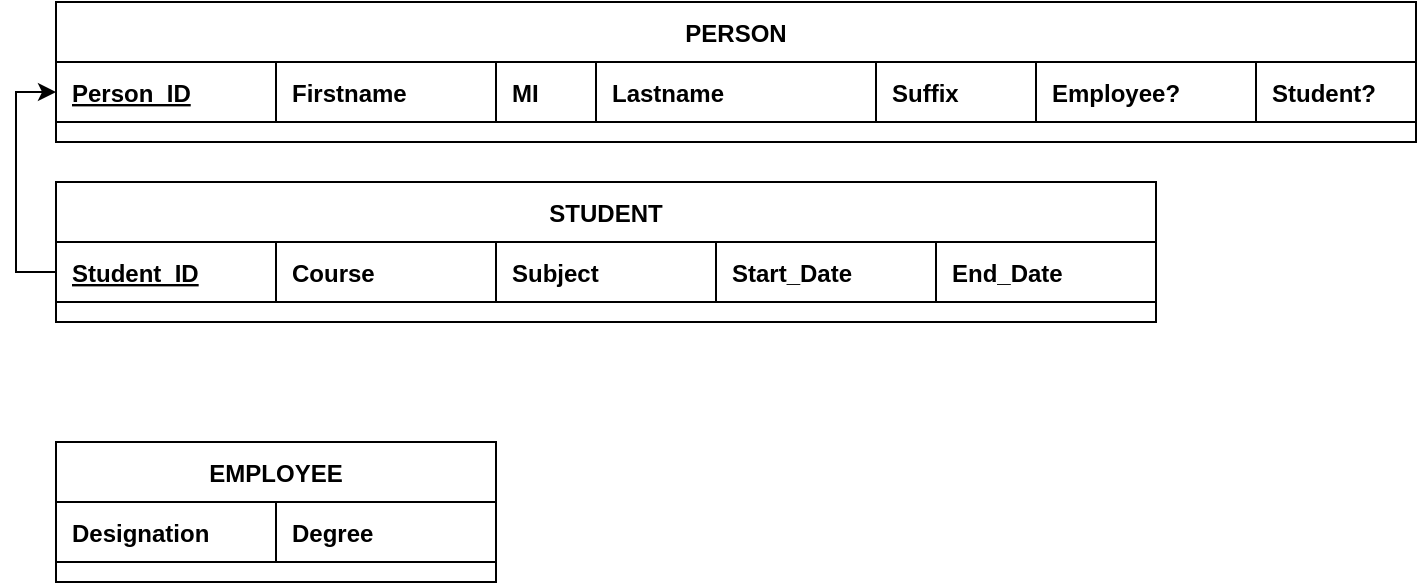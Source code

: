 <mxfile version="20.3.7" type="github"><diagram id="oe5VgihLxuZADbrR31hu" name="Page-1"><mxGraphModel dx="827" dy="472" grid="1" gridSize="10" guides="1" tooltips="1" connect="1" arrows="1" fold="1" page="1" pageScale="1" pageWidth="850" pageHeight="1100" math="0" shadow="0"><root><mxCell id="0"/><mxCell id="1" parent="0"/><mxCell id="n1rUkoJXlTz0dgtsr-8q-9" value="PERSON" style="shape=table;startSize=30;container=1;collapsible=1;childLayout=tableLayout;fixedRows=1;rowLines=0;fontStyle=1;align=center;resizeLast=1;" vertex="1" parent="1"><mxGeometry x="60" y="100" width="680" height="70" as="geometry"/></mxCell><mxCell id="n1rUkoJXlTz0dgtsr-8q-10" value="" style="shape=tableRow;horizontal=0;startSize=0;swimlaneHead=0;swimlaneBody=0;fillColor=none;collapsible=0;dropTarget=0;points=[[0,0.5],[1,0.5]];portConstraint=eastwest;top=0;left=0;right=0;bottom=1;" vertex="1" parent="n1rUkoJXlTz0dgtsr-8q-9"><mxGeometry y="30" width="680" height="30" as="geometry"/></mxCell><mxCell id="n1rUkoJXlTz0dgtsr-8q-12" value="Person_ID" style="shape=partialRectangle;connectable=0;fillColor=none;top=0;left=0;bottom=0;right=0;align=left;spacingLeft=6;fontStyle=5;overflow=hidden;" vertex="1" parent="n1rUkoJXlTz0dgtsr-8q-10"><mxGeometry width="110" height="30" as="geometry"><mxRectangle width="110" height="30" as="alternateBounds"/></mxGeometry></mxCell><mxCell id="n1rUkoJXlTz0dgtsr-8q-22" value="Firstname" style="shape=partialRectangle;connectable=0;fillColor=none;top=0;left=0;bottom=0;right=0;align=left;spacingLeft=6;fontStyle=1;overflow=hidden;" vertex="1" parent="n1rUkoJXlTz0dgtsr-8q-10"><mxGeometry x="110" width="110" height="30" as="geometry"><mxRectangle width="110" height="30" as="alternateBounds"/></mxGeometry></mxCell><mxCell id="n1rUkoJXlTz0dgtsr-8q-25" value="MI" style="shape=partialRectangle;connectable=0;fillColor=none;top=0;left=0;bottom=0;right=0;align=left;spacingLeft=6;fontStyle=1;overflow=hidden;" vertex="1" parent="n1rUkoJXlTz0dgtsr-8q-10"><mxGeometry x="220" width="50" height="30" as="geometry"><mxRectangle width="50" height="30" as="alternateBounds"/></mxGeometry></mxCell><mxCell id="n1rUkoJXlTz0dgtsr-8q-24" value="Lastname" style="shape=partialRectangle;connectable=0;fillColor=none;top=0;left=0;bottom=0;right=0;align=left;spacingLeft=6;fontStyle=1;overflow=hidden;" vertex="1" parent="n1rUkoJXlTz0dgtsr-8q-10"><mxGeometry x="270" width="140" height="30" as="geometry"><mxRectangle width="140" height="30" as="alternateBounds"/></mxGeometry></mxCell><mxCell id="n1rUkoJXlTz0dgtsr-8q-23" value="Suffix" style="shape=partialRectangle;connectable=0;fillColor=none;top=0;left=0;bottom=0;right=0;align=left;spacingLeft=6;fontStyle=1;overflow=hidden;" vertex="1" parent="n1rUkoJXlTz0dgtsr-8q-10"><mxGeometry x="410" width="80" height="30" as="geometry"><mxRectangle width="80" height="30" as="alternateBounds"/></mxGeometry></mxCell><mxCell id="n1rUkoJXlTz0dgtsr-8q-27" value="Employee?" style="shape=partialRectangle;connectable=0;fillColor=none;top=0;left=0;bottom=0;right=0;align=left;spacingLeft=6;fontStyle=1;overflow=hidden;" vertex="1" parent="n1rUkoJXlTz0dgtsr-8q-10"><mxGeometry x="490" width="110" height="30" as="geometry"><mxRectangle width="110" height="30" as="alternateBounds"/></mxGeometry></mxCell><mxCell id="n1rUkoJXlTz0dgtsr-8q-26" value="Student?" style="shape=partialRectangle;connectable=0;fillColor=none;top=0;left=0;bottom=0;right=0;align=left;spacingLeft=6;fontStyle=1;overflow=hidden;" vertex="1" parent="n1rUkoJXlTz0dgtsr-8q-10"><mxGeometry x="600" width="80" height="30" as="geometry"><mxRectangle width="80" height="30" as="alternateBounds"/></mxGeometry></mxCell><mxCell id="n1rUkoJXlTz0dgtsr-8q-28" value="STUDENT" style="shape=table;startSize=30;container=1;collapsible=1;childLayout=tableLayout;fixedRows=1;rowLines=0;fontStyle=1;align=center;resizeLast=1;" vertex="1" parent="1"><mxGeometry x="60" y="190" width="550" height="70" as="geometry"/></mxCell><mxCell id="n1rUkoJXlTz0dgtsr-8q-29" value="" style="shape=tableRow;horizontal=0;startSize=0;swimlaneHead=0;swimlaneBody=0;fillColor=none;collapsible=0;dropTarget=0;points=[[0,0.5],[1,0.5]];portConstraint=eastwest;top=0;left=0;right=0;bottom=1;" vertex="1" parent="n1rUkoJXlTz0dgtsr-8q-28"><mxGeometry y="30" width="550" height="30" as="geometry"/></mxCell><mxCell id="n1rUkoJXlTz0dgtsr-8q-30" value="Student_ID" style="shape=partialRectangle;connectable=0;fillColor=none;top=0;left=0;bottom=0;right=0;align=left;spacingLeft=6;fontStyle=5;overflow=hidden;" vertex="1" parent="n1rUkoJXlTz0dgtsr-8q-29"><mxGeometry width="110" height="30" as="geometry"><mxRectangle width="110" height="30" as="alternateBounds"/></mxGeometry></mxCell><mxCell id="n1rUkoJXlTz0dgtsr-8q-37" value="Course" style="shape=partialRectangle;connectable=0;fillColor=none;top=0;left=0;bottom=0;right=0;align=left;spacingLeft=6;fontStyle=1;overflow=hidden;" vertex="1" parent="n1rUkoJXlTz0dgtsr-8q-29"><mxGeometry x="110" width="110" height="30" as="geometry"><mxRectangle width="110" height="30" as="alternateBounds"/></mxGeometry></mxCell><mxCell id="n1rUkoJXlTz0dgtsr-8q-38" value="Subject" style="shape=partialRectangle;connectable=0;fillColor=none;top=0;left=0;bottom=0;right=0;align=left;spacingLeft=6;fontStyle=1;overflow=hidden;" vertex="1" parent="n1rUkoJXlTz0dgtsr-8q-29"><mxGeometry x="220" width="110" height="30" as="geometry"><mxRectangle width="110" height="30" as="alternateBounds"/></mxGeometry></mxCell><mxCell id="n1rUkoJXlTz0dgtsr-8q-39" value="Start_Date" style="shape=partialRectangle;connectable=0;fillColor=none;top=0;left=0;bottom=0;right=0;align=left;spacingLeft=6;fontStyle=1;overflow=hidden;" vertex="1" parent="n1rUkoJXlTz0dgtsr-8q-29"><mxGeometry x="330" width="110" height="30" as="geometry"><mxRectangle width="110" height="30" as="alternateBounds"/></mxGeometry></mxCell><mxCell id="n1rUkoJXlTz0dgtsr-8q-40" value="End_Date" style="shape=partialRectangle;connectable=0;fillColor=none;top=0;left=0;bottom=0;right=0;align=left;spacingLeft=6;fontStyle=1;overflow=hidden;" vertex="1" parent="n1rUkoJXlTz0dgtsr-8q-29"><mxGeometry x="440" width="110" height="30" as="geometry"><mxRectangle width="110" height="30" as="alternateBounds"/></mxGeometry></mxCell><mxCell id="n1rUkoJXlTz0dgtsr-8q-41" value="EMPLOYEE" style="shape=table;startSize=30;container=1;collapsible=1;childLayout=tableLayout;fixedRows=1;rowLines=0;fontStyle=1;align=center;resizeLast=1;" vertex="1" parent="1"><mxGeometry x="60" y="320" width="220" height="70" as="geometry"/></mxCell><mxCell id="n1rUkoJXlTz0dgtsr-8q-42" value="" style="shape=tableRow;horizontal=0;startSize=0;swimlaneHead=0;swimlaneBody=0;fillColor=none;collapsible=0;dropTarget=0;points=[[0,0.5],[1,0.5]];portConstraint=eastwest;top=0;left=0;right=0;bottom=1;" vertex="1" parent="n1rUkoJXlTz0dgtsr-8q-41"><mxGeometry y="30" width="220" height="30" as="geometry"/></mxCell><mxCell id="n1rUkoJXlTz0dgtsr-8q-43" value="Designation" style="shape=partialRectangle;connectable=0;fillColor=none;top=0;left=0;bottom=0;right=0;align=left;spacingLeft=6;fontStyle=1;overflow=hidden;" vertex="1" parent="n1rUkoJXlTz0dgtsr-8q-42"><mxGeometry width="110" height="30" as="geometry"><mxRectangle width="110" height="30" as="alternateBounds"/></mxGeometry></mxCell><mxCell id="n1rUkoJXlTz0dgtsr-8q-48" value="Degree" style="shape=partialRectangle;connectable=0;fillColor=none;top=0;left=0;bottom=0;right=0;align=left;spacingLeft=6;fontStyle=1;overflow=hidden;" vertex="1" parent="n1rUkoJXlTz0dgtsr-8q-42"><mxGeometry x="110" width="110" height="30" as="geometry"><mxRectangle width="110" height="30" as="alternateBounds"/></mxGeometry></mxCell><mxCell id="n1rUkoJXlTz0dgtsr-8q-49" style="edgeStyle=orthogonalEdgeStyle;rounded=0;orthogonalLoop=1;jettySize=auto;html=1;exitX=0;exitY=0.5;exitDx=0;exitDy=0;" edge="1" parent="1" source="n1rUkoJXlTz0dgtsr-8q-29" target="n1rUkoJXlTz0dgtsr-8q-10"><mxGeometry relative="1" as="geometry"/></mxCell></root></mxGraphModel></diagram></mxfile>